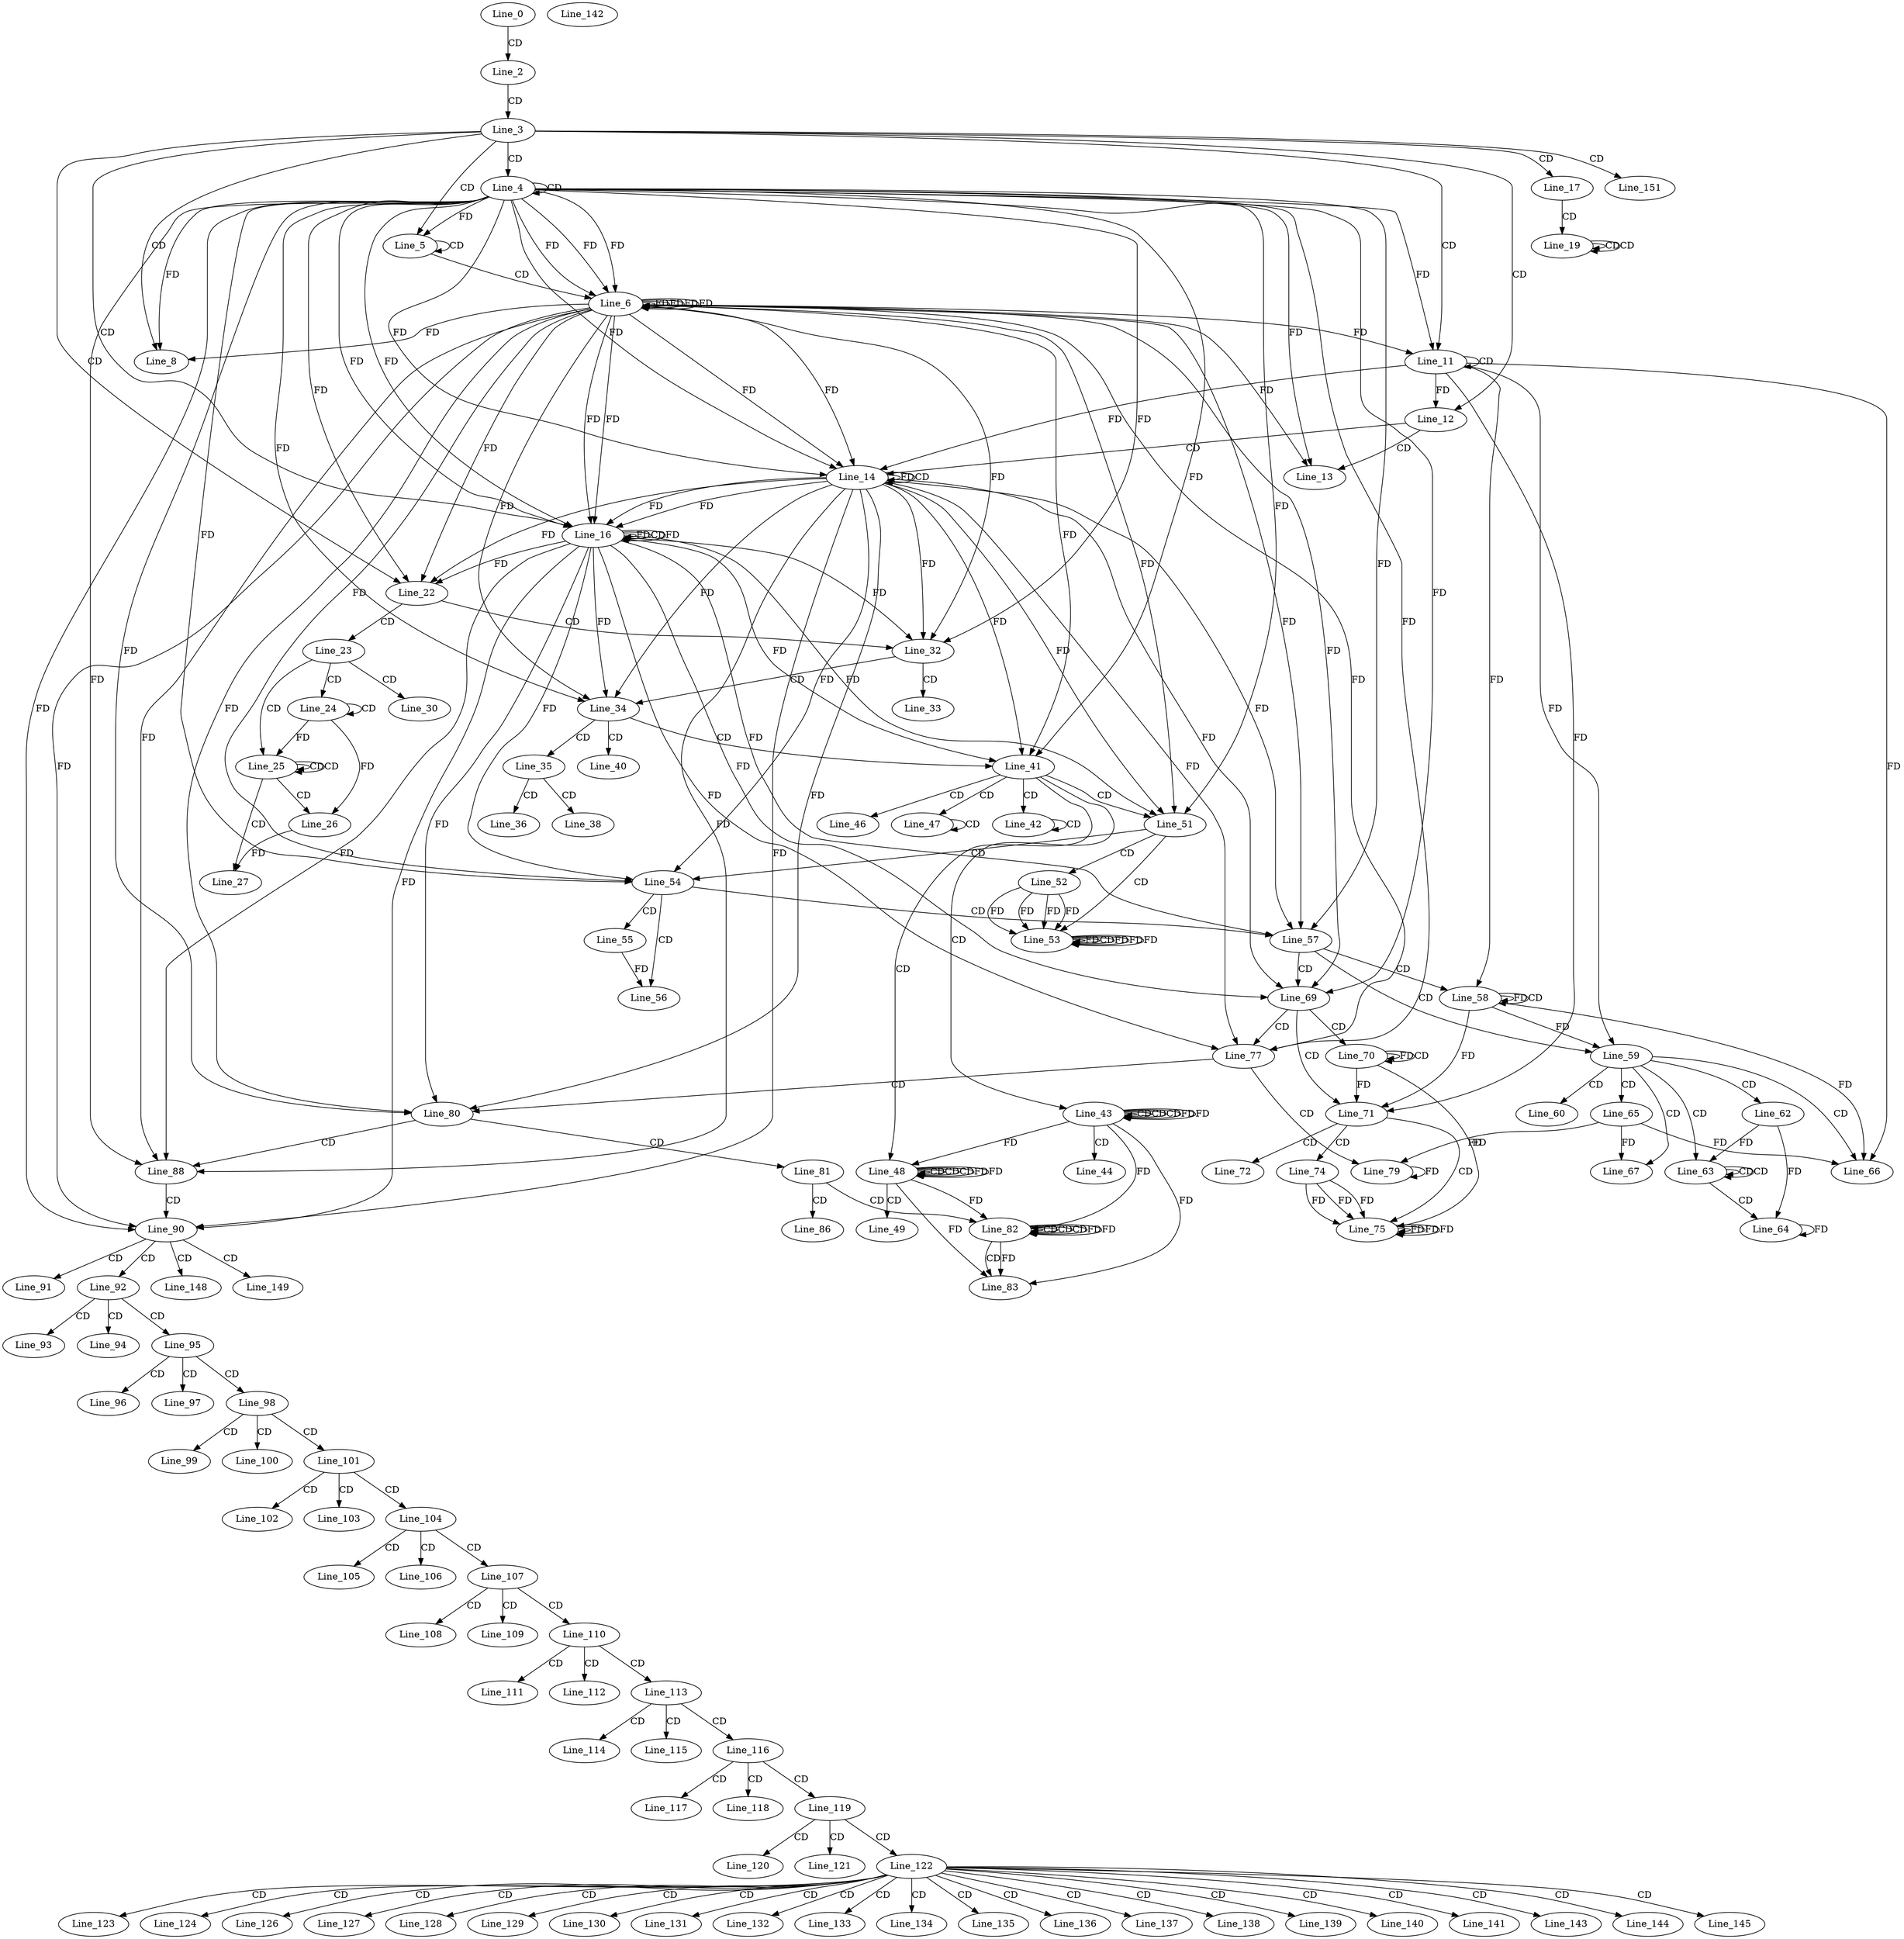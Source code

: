 digraph G {
  Line_0;
  Line_2;
  Line_3;
  Line_4;
  Line_4;
  Line_5;
  Line_5;
  Line_5;
  Line_6;
  Line_6;
  Line_6;
  Line_6;
  Line_6;
  Line_8;
  Line_8;
  Line_11;
  Line_11;
  Line_12;
  Line_12;
  Line_13;
  Line_14;
  Line_14;
  Line_16;
  Line_16;
  Line_16;
  Line_17;
  Line_19;
  Line_19;
  Line_19;
  Line_22;
  Line_23;
  Line_23;
  Line_24;
  Line_24;
  Line_24;
  Line_25;
  Line_25;
  Line_26;
  Line_26;
  Line_27;
  Line_27;
  Line_30;
  Line_30;
  Line_32;
  Line_33;
  Line_33;
  Line_34;
  Line_35;
  Line_35;
  Line_35;
  Line_36;
  Line_38;
  Line_40;
  Line_40;
  Line_41;
  Line_42;
  Line_42;
  Line_43;
  Line_43;
  Line_43;
  Line_44;
  Line_44;
  Line_46;
  Line_47;
  Line_47;
  Line_48;
  Line_48;
  Line_48;
  Line_49;
  Line_49;
  Line_49;
  Line_49;
  Line_49;
  Line_49;
  Line_51;
  Line_52;
  Line_53;
  Line_53;
  Line_53;
  Line_53;
  Line_53;
  Line_53;
  Line_53;
  Line_54;
  Line_55;
  Line_56;
  Line_57;
  Line_58;
  Line_58;
  Line_59;
  Line_59;
  Line_60;
  Line_62;
  Line_62;
  Line_63;
  Line_63;
  Line_63;
  Line_64;
  Line_64;
  Line_65;
  Line_66;
  Line_66;
  Line_66;
  Line_67;
  Line_69;
  Line_70;
  Line_70;
  Line_71;
  Line_71;
  Line_72;
  Line_74;
  Line_75;
  Line_75;
  Line_75;
  Line_75;
  Line_75;
  Line_75;
  Line_75;
  Line_77;
  Line_79;
  Line_79;
  Line_80;
  Line_81;
  Line_81;
  Line_82;
  Line_82;
  Line_82;
  Line_82;
  Line_83;
  Line_83;
  Line_86;
  Line_86;
  Line_86;
  Line_88;
  Line_90;
  Line_91;
  Line_91;
  Line_92;
  Line_93;
  Line_94;
  Line_95;
  Line_96;
  Line_97;
  Line_98;
  Line_99;
  Line_100;
  Line_101;
  Line_102;
  Line_103;
  Line_104;
  Line_105;
  Line_106;
  Line_107;
  Line_108;
  Line_109;
  Line_110;
  Line_111;
  Line_112;
  Line_113;
  Line_114;
  Line_115;
  Line_116;
  Line_117;
  Line_118;
  Line_119;
  Line_120;
  Line_121;
  Line_122;
  Line_123;
  Line_124;
  Line_126;
  Line_127;
  Line_128;
  Line_129;
  Line_130;
  Line_131;
  Line_132;
  Line_133;
  Line_134;
  Line_135;
  Line_136;
  Line_137;
  Line_138;
  Line_139;
  Line_140;
  Line_141;
  Line_142;
  Line_143;
  Line_144;
  Line_145;
  Line_148;
  Line_149;
  Line_151;
  Line_0 -> Line_2 [ label="CD" ];
  Line_2 -> Line_3 [ label="CD" ];
  Line_3 -> Line_4 [ label="CD" ];
  Line_4 -> Line_4 [ label="CD" ];
  Line_3 -> Line_5 [ label="CD" ];
  Line_5 -> Line_5 [ label="CD" ];
  Line_4 -> Line_5 [ label="FD" ];
  Line_5 -> Line_6 [ label="CD" ];
  Line_6 -> Line_6 [ label="FD" ];
  Line_4 -> Line_6 [ label="FD" ];
  Line_6 -> Line_6 [ label="FD" ];
  Line_4 -> Line_6 [ label="FD" ];
  Line_6 -> Line_6 [ label="FD" ];
  Line_6 -> Line_6 [ label="FD" ];
  Line_4 -> Line_6 [ label="FD" ];
  Line_3 -> Line_8 [ label="CD" ];
  Line_6 -> Line_8 [ label="FD" ];
  Line_4 -> Line_8 [ label="FD" ];
  Line_3 -> Line_11 [ label="CD" ];
  Line_11 -> Line_11 [ label="CD" ];
  Line_6 -> Line_11 [ label="FD" ];
  Line_4 -> Line_11 [ label="FD" ];
  Line_3 -> Line_12 [ label="CD" ];
  Line_11 -> Line_12 [ label="FD" ];
  Line_12 -> Line_13 [ label="CD" ];
  Line_6 -> Line_13 [ label="FD" ];
  Line_4 -> Line_13 [ label="FD" ];
  Line_12 -> Line_14 [ label="CD" ];
  Line_6 -> Line_14 [ label="FD" ];
  Line_4 -> Line_14 [ label="FD" ];
  Line_14 -> Line_14 [ label="FD" ];
  Line_14 -> Line_14 [ label="CD" ];
  Line_6 -> Line_14 [ label="FD" ];
  Line_4 -> Line_14 [ label="FD" ];
  Line_11 -> Line_14 [ label="FD" ];
  Line_3 -> Line_16 [ label="CD" ];
  Line_6 -> Line_16 [ label="FD" ];
  Line_4 -> Line_16 [ label="FD" ];
  Line_14 -> Line_16 [ label="FD" ];
  Line_16 -> Line_16 [ label="FD" ];
  Line_16 -> Line_16 [ label="CD" ];
  Line_6 -> Line_16 [ label="FD" ];
  Line_4 -> Line_16 [ label="FD" ];
  Line_14 -> Line_16 [ label="FD" ];
  Line_16 -> Line_16 [ label="FD" ];
  Line_3 -> Line_17 [ label="CD" ];
  Line_17 -> Line_19 [ label="CD" ];
  Line_19 -> Line_19 [ label="CD" ];
  Line_19 -> Line_19 [ label="CD" ];
  Line_3 -> Line_22 [ label="CD" ];
  Line_6 -> Line_22 [ label="FD" ];
  Line_4 -> Line_22 [ label="FD" ];
  Line_14 -> Line_22 [ label="FD" ];
  Line_16 -> Line_22 [ label="FD" ];
  Line_22 -> Line_23 [ label="CD" ];
  Line_23 -> Line_24 [ label="CD" ];
  Line_24 -> Line_24 [ label="CD" ];
  Line_23 -> Line_25 [ label="CD" ];
  Line_25 -> Line_25 [ label="CD" ];
  Line_25 -> Line_25 [ label="CD" ];
  Line_24 -> Line_25 [ label="FD" ];
  Line_25 -> Line_26 [ label="CD" ];
  Line_24 -> Line_26 [ label="FD" ];
  Line_25 -> Line_27 [ label="CD" ];
  Line_26 -> Line_27 [ label="FD" ];
  Line_23 -> Line_30 [ label="CD" ];
  Line_22 -> Line_32 [ label="CD" ];
  Line_6 -> Line_32 [ label="FD" ];
  Line_4 -> Line_32 [ label="FD" ];
  Line_14 -> Line_32 [ label="FD" ];
  Line_16 -> Line_32 [ label="FD" ];
  Line_32 -> Line_33 [ label="CD" ];
  Line_32 -> Line_34 [ label="CD" ];
  Line_6 -> Line_34 [ label="FD" ];
  Line_4 -> Line_34 [ label="FD" ];
  Line_14 -> Line_34 [ label="FD" ];
  Line_16 -> Line_34 [ label="FD" ];
  Line_34 -> Line_35 [ label="CD" ];
  Line_35 -> Line_36 [ label="CD" ];
  Line_35 -> Line_38 [ label="CD" ];
  Line_34 -> Line_40 [ label="CD" ];
  Line_34 -> Line_41 [ label="CD" ];
  Line_6 -> Line_41 [ label="FD" ];
  Line_4 -> Line_41 [ label="FD" ];
  Line_14 -> Line_41 [ label="FD" ];
  Line_16 -> Line_41 [ label="FD" ];
  Line_41 -> Line_42 [ label="CD" ];
  Line_42 -> Line_42 [ label="CD" ];
  Line_41 -> Line_43 [ label="CD" ];
  Line_43 -> Line_43 [ label="CD" ];
  Line_43 -> Line_43 [ label="CD" ];
  Line_43 -> Line_43 [ label="CD" ];
  Line_43 -> Line_43 [ label="FD" ];
  Line_43 -> Line_44 [ label="CD" ];
  Line_41 -> Line_46 [ label="CD" ];
  Line_41 -> Line_47 [ label="CD" ];
  Line_47 -> Line_47 [ label="CD" ];
  Line_41 -> Line_48 [ label="CD" ];
  Line_48 -> Line_48 [ label="CD" ];
  Line_43 -> Line_48 [ label="FD" ];
  Line_48 -> Line_48 [ label="CD" ];
  Line_48 -> Line_48 [ label="CD" ];
  Line_48 -> Line_48 [ label="FD" ];
  Line_48 -> Line_49 [ label="CD" ];
  Line_41 -> Line_51 [ label="CD" ];
  Line_6 -> Line_51 [ label="FD" ];
  Line_4 -> Line_51 [ label="FD" ];
  Line_14 -> Line_51 [ label="FD" ];
  Line_16 -> Line_51 [ label="FD" ];
  Line_51 -> Line_52 [ label="CD" ];
  Line_51 -> Line_53 [ label="CD" ];
  Line_52 -> Line_53 [ label="FD" ];
  Line_53 -> Line_53 [ label="FD" ];
  Line_53 -> Line_53 [ label="CD" ];
  Line_52 -> Line_53 [ label="FD" ];
  Line_53 -> Line_53 [ label="FD" ];
  Line_52 -> Line_53 [ label="FD" ];
  Line_53 -> Line_53 [ label="FD" ];
  Line_52 -> Line_53 [ label="FD" ];
  Line_53 -> Line_53 [ label="FD" ];
  Line_51 -> Line_54 [ label="CD" ];
  Line_6 -> Line_54 [ label="FD" ];
  Line_4 -> Line_54 [ label="FD" ];
  Line_14 -> Line_54 [ label="FD" ];
  Line_16 -> Line_54 [ label="FD" ];
  Line_54 -> Line_55 [ label="CD" ];
  Line_54 -> Line_56 [ label="CD" ];
  Line_55 -> Line_56 [ label="FD" ];
  Line_54 -> Line_57 [ label="CD" ];
  Line_6 -> Line_57 [ label="FD" ];
  Line_4 -> Line_57 [ label="FD" ];
  Line_14 -> Line_57 [ label="FD" ];
  Line_16 -> Line_57 [ label="FD" ];
  Line_57 -> Line_58 [ label="CD" ];
  Line_11 -> Line_58 [ label="FD" ];
  Line_58 -> Line_58 [ label="FD" ];
  Line_58 -> Line_58 [ label="CD" ];
  Line_57 -> Line_59 [ label="CD" ];
  Line_11 -> Line_59 [ label="FD" ];
  Line_58 -> Line_59 [ label="FD" ];
  Line_59 -> Line_60 [ label="CD" ];
  Line_59 -> Line_62 [ label="CD" ];
  Line_59 -> Line_63 [ label="CD" ];
  Line_63 -> Line_63 [ label="CD" ];
  Line_63 -> Line_63 [ label="CD" ];
  Line_62 -> Line_63 [ label="FD" ];
  Line_63 -> Line_64 [ label="CD" ];
  Line_62 -> Line_64 [ label="FD" ];
  Line_64 -> Line_64 [ label="FD" ];
  Line_59 -> Line_65 [ label="CD" ];
  Line_59 -> Line_66 [ label="CD" ];
  Line_65 -> Line_66 [ label="FD" ];
  Line_11 -> Line_66 [ label="FD" ];
  Line_58 -> Line_66 [ label="FD" ];
  Line_59 -> Line_67 [ label="CD" ];
  Line_65 -> Line_67 [ label="FD" ];
  Line_57 -> Line_69 [ label="CD" ];
  Line_6 -> Line_69 [ label="FD" ];
  Line_4 -> Line_69 [ label="FD" ];
  Line_14 -> Line_69 [ label="FD" ];
  Line_16 -> Line_69 [ label="FD" ];
  Line_69 -> Line_70 [ label="CD" ];
  Line_70 -> Line_70 [ label="FD" ];
  Line_70 -> Line_70 [ label="CD" ];
  Line_69 -> Line_71 [ label="CD" ];
  Line_11 -> Line_71 [ label="FD" ];
  Line_58 -> Line_71 [ label="FD" ];
  Line_70 -> Line_71 [ label="FD" ];
  Line_71 -> Line_72 [ label="CD" ];
  Line_71 -> Line_74 [ label="CD" ];
  Line_71 -> Line_75 [ label="CD" ];
  Line_74 -> Line_75 [ label="FD" ];
  Line_75 -> Line_75 [ label="FD" ];
  Line_70 -> Line_75 [ label="FD" ];
  Line_74 -> Line_75 [ label="FD" ];
  Line_75 -> Line_75 [ label="FD" ];
  Line_74 -> Line_75 [ label="FD" ];
  Line_75 -> Line_75 [ label="FD" ];
  Line_69 -> Line_77 [ label="CD" ];
  Line_6 -> Line_77 [ label="FD" ];
  Line_4 -> Line_77 [ label="FD" ];
  Line_14 -> Line_77 [ label="FD" ];
  Line_16 -> Line_77 [ label="FD" ];
  Line_77 -> Line_79 [ label="CD" ];
  Line_65 -> Line_79 [ label="FD" ];
  Line_79 -> Line_79 [ label="FD" ];
  Line_77 -> Line_80 [ label="CD" ];
  Line_6 -> Line_80 [ label="FD" ];
  Line_4 -> Line_80 [ label="FD" ];
  Line_14 -> Line_80 [ label="FD" ];
  Line_16 -> Line_80 [ label="FD" ];
  Line_80 -> Line_81 [ label="CD" ];
  Line_81 -> Line_82 [ label="CD" ];
  Line_82 -> Line_82 [ label="CD" ];
  Line_48 -> Line_82 [ label="FD" ];
  Line_43 -> Line_82 [ label="FD" ];
  Line_82 -> Line_82 [ label="CD" ];
  Line_82 -> Line_82 [ label="CD" ];
  Line_82 -> Line_82 [ label="FD" ];
  Line_82 -> Line_83 [ label="CD" ];
  Line_82 -> Line_83 [ label="FD" ];
  Line_48 -> Line_83 [ label="FD" ];
  Line_43 -> Line_83 [ label="FD" ];
  Line_81 -> Line_86 [ label="CD" ];
  Line_80 -> Line_88 [ label="CD" ];
  Line_6 -> Line_88 [ label="FD" ];
  Line_4 -> Line_88 [ label="FD" ];
  Line_14 -> Line_88 [ label="FD" ];
  Line_16 -> Line_88 [ label="FD" ];
  Line_88 -> Line_90 [ label="CD" ];
  Line_6 -> Line_90 [ label="FD" ];
  Line_4 -> Line_90 [ label="FD" ];
  Line_14 -> Line_90 [ label="FD" ];
  Line_16 -> Line_90 [ label="FD" ];
  Line_90 -> Line_91 [ label="CD" ];
  Line_90 -> Line_92 [ label="CD" ];
  Line_92 -> Line_93 [ label="CD" ];
  Line_92 -> Line_94 [ label="CD" ];
  Line_92 -> Line_95 [ label="CD" ];
  Line_95 -> Line_96 [ label="CD" ];
  Line_95 -> Line_97 [ label="CD" ];
  Line_95 -> Line_98 [ label="CD" ];
  Line_98 -> Line_99 [ label="CD" ];
  Line_98 -> Line_100 [ label="CD" ];
  Line_98 -> Line_101 [ label="CD" ];
  Line_101 -> Line_102 [ label="CD" ];
  Line_101 -> Line_103 [ label="CD" ];
  Line_101 -> Line_104 [ label="CD" ];
  Line_104 -> Line_105 [ label="CD" ];
  Line_104 -> Line_106 [ label="CD" ];
  Line_104 -> Line_107 [ label="CD" ];
  Line_107 -> Line_108 [ label="CD" ];
  Line_107 -> Line_109 [ label="CD" ];
  Line_107 -> Line_110 [ label="CD" ];
  Line_110 -> Line_111 [ label="CD" ];
  Line_110 -> Line_112 [ label="CD" ];
  Line_110 -> Line_113 [ label="CD" ];
  Line_113 -> Line_114 [ label="CD" ];
  Line_113 -> Line_115 [ label="CD" ];
  Line_113 -> Line_116 [ label="CD" ];
  Line_116 -> Line_117 [ label="CD" ];
  Line_116 -> Line_118 [ label="CD" ];
  Line_116 -> Line_119 [ label="CD" ];
  Line_119 -> Line_120 [ label="CD" ];
  Line_119 -> Line_121 [ label="CD" ];
  Line_119 -> Line_122 [ label="CD" ];
  Line_122 -> Line_123 [ label="CD" ];
  Line_122 -> Line_124 [ label="CD" ];
  Line_122 -> Line_126 [ label="CD" ];
  Line_122 -> Line_127 [ label="CD" ];
  Line_122 -> Line_128 [ label="CD" ];
  Line_122 -> Line_129 [ label="CD" ];
  Line_122 -> Line_130 [ label="CD" ];
  Line_122 -> Line_131 [ label="CD" ];
  Line_122 -> Line_132 [ label="CD" ];
  Line_122 -> Line_133 [ label="CD" ];
  Line_122 -> Line_134 [ label="CD" ];
  Line_122 -> Line_135 [ label="CD" ];
  Line_122 -> Line_136 [ label="CD" ];
  Line_122 -> Line_137 [ label="CD" ];
  Line_122 -> Line_138 [ label="CD" ];
  Line_122 -> Line_139 [ label="CD" ];
  Line_122 -> Line_140 [ label="CD" ];
  Line_122 -> Line_141 [ label="CD" ];
  Line_122 -> Line_143 [ label="CD" ];
  Line_122 -> Line_144 [ label="CD" ];
  Line_122 -> Line_145 [ label="CD" ];
  Line_90 -> Line_148 [ label="CD" ];
  Line_90 -> Line_149 [ label="CD" ];
  Line_3 -> Line_151 [ label="CD" ];
  Line_43 -> Line_43 [ label="FD" ];
  Line_48 -> Line_48 [ label="FD" ];
  Line_82 -> Line_82 [ label="FD" ];
}
